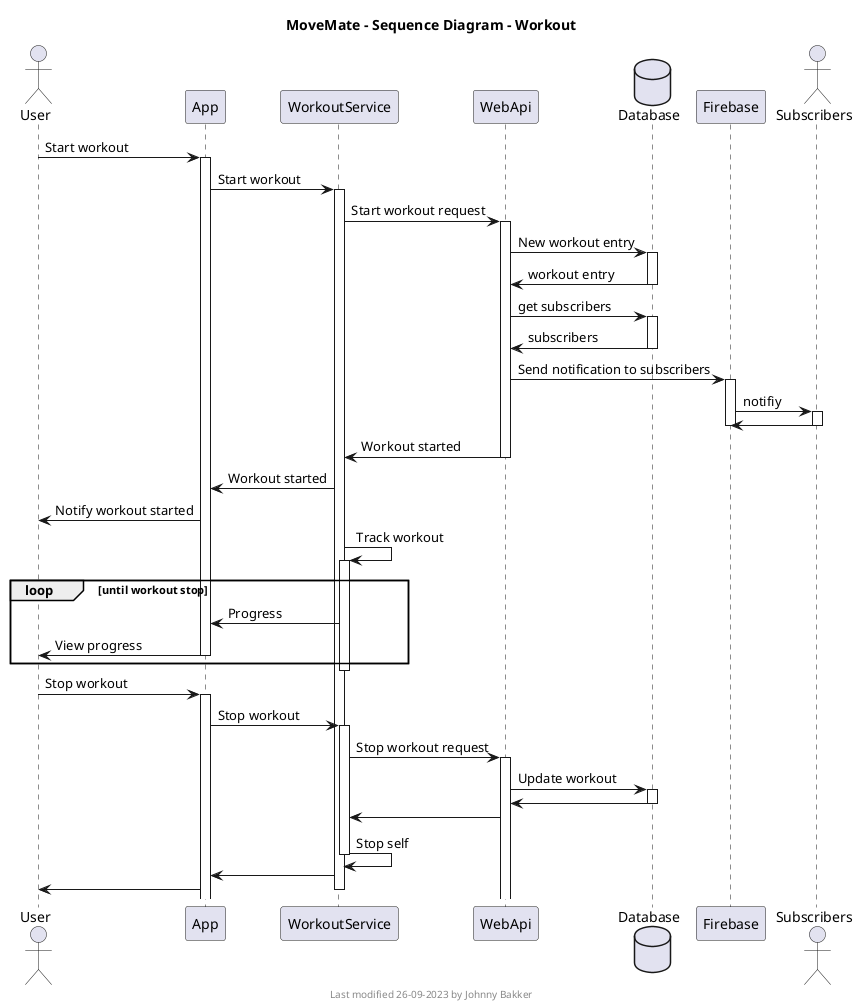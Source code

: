 @startuml Sequence Diagram Workout

	title MoveMate - Sequence Diagram - Workout
	footer Last modified 26-09-2023 by Johnny Bakker

	actor User
	participant App
	participant WorkoutService
	participant WebApi
	database Database
	participant Firebase
	actor Subscribers

	User -> App: Start workout
	activate App
	
	App -> WorkoutService : Start workout
	activate WorkoutService

	WorkoutService -> WebApi: Start workout request
	activate WebApi
	WebApi -> Database : New workout entry
	activate Database
	WebApi <- Database : workout entry
	deactivate Database
	WebApi -> Database : get subscribers
	activate Database
	Database -> WebApi : subscribers
	deactivate Database

	WebApi -> Firebase : Send notification to subscribers
	activate Firebase
	Firebase -> Subscribers : notifiy
	activate Subscribers
	Subscribers -> Firebase
	deactivate Subscribers
	deactivate Firebase
	WebApi -> WorkoutService: Workout started
	deactivate WebApi
	WorkoutService -> App: Workout started
	App -> User: Notify workout started
	WorkoutService -> WorkoutService: Track workout
	activate WorkoutService
	
	loop until workout stop
		WorkoutService -> App: Progress
		App -> User: View progress
		deactivate App
	end 
	deactivate WorkoutService

	User -> App: Stop workout
	activate App
	
	App -> WorkoutService : Stop workout
	activate WorkoutService

	WorkoutService -> WebApi: Stop workout request
	activate WebApi
	WebApi -> Database : Update workout
	activate Database
	WebApi <- Database
	deactivate Database
	WebApi -> WorkoutService
	WorkoutService -> WorkoutService : Stop self
	deactivate WorkoutService
	WorkoutService -> App
	App -> User
	deactivate WorkoutService

@enduml